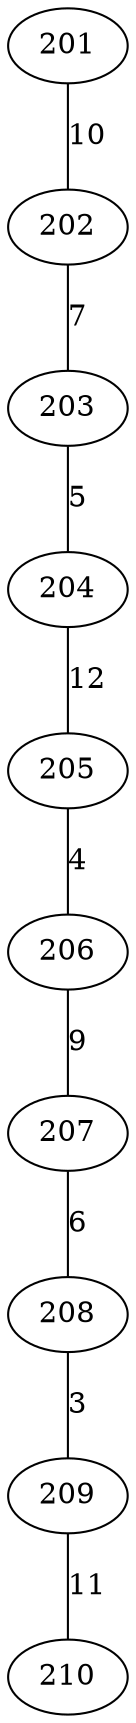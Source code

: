 graph {
    201 [label = "201", description = "Computer Lab"];
    202 [label = "202", description = "Science Laboratory"];
    203 [label = "203", description = "Art Studio"];
    204 [label = "204", description = "Music Room"];
    205 [label = "205", description = "Library"];
    206 [label = "206", description = "Conference Room"];
    207 [label = "207", description = "Faculty Office"];
    208 [label = "208", description = "Student Lounge"];
    209 [label = "209", description = "Gymnasium"];
    210 [label = "210", description = "Cafeteria"];

    // distance
    201 -- 202 [label = 10;];
    202 -- 203 [label = 7;];
    203 -- 204 [label = 5;];
    204 -- 205 [label = 12;];
    205 -- 206 [label = 4;];
    206 -- 207 [label = 9;];
    207 -- 208 [label = 6;];
    208 -- 209 [label = 3;];
    209 -- 210 [label = 11;];
}
